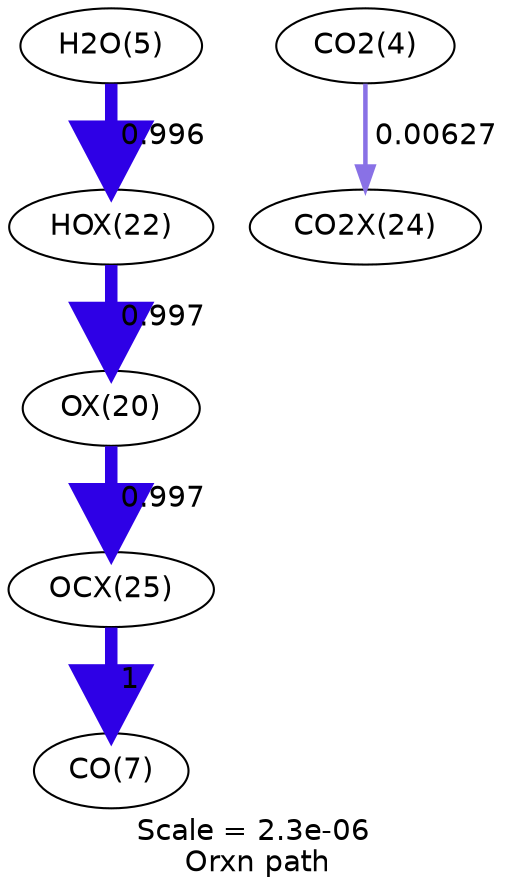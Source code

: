 digraph reaction_paths {
center=1;
s26 -> s24[fontname="Helvetica", penwidth=6, arrowsize=3, color="0.7, 1.5, 0.9"
, label=" 0.997"];
s24 -> s29[fontname="Helvetica", penwidth=6, arrowsize=3, color="0.7, 1.5, 0.9"
, label=" 0.997"];
s6 -> s26[fontname="Helvetica", penwidth=6, arrowsize=3, color="0.7, 1.5, 0.9"
, label=" 0.996"];
s29 -> s8[fontname="Helvetica", penwidth=6, arrowsize=3, color="0.7, 1.5, 0.9"
, label=" 1"];
s5 -> s28[fontname="Helvetica", penwidth=2.17, arrowsize=1.09, color="0.7, 0.506, 0.9"
, label=" 0.00627"];
s5 [ fontname="Helvetica", label="CO2(4)"];
s6 [ fontname="Helvetica", label="H2O(5)"];
s8 [ fontname="Helvetica", label="CO(7)"];
s24 [ fontname="Helvetica", label="OX(20)"];
s26 [ fontname="Helvetica", label="HOX(22)"];
s28 [ fontname="Helvetica", label="CO2X(24)"];
s29 [ fontname="Helvetica", label="OCX(25)"];
 label = "Scale = 2.3e-06\l Orxn path";
 fontname = "Helvetica";
}
